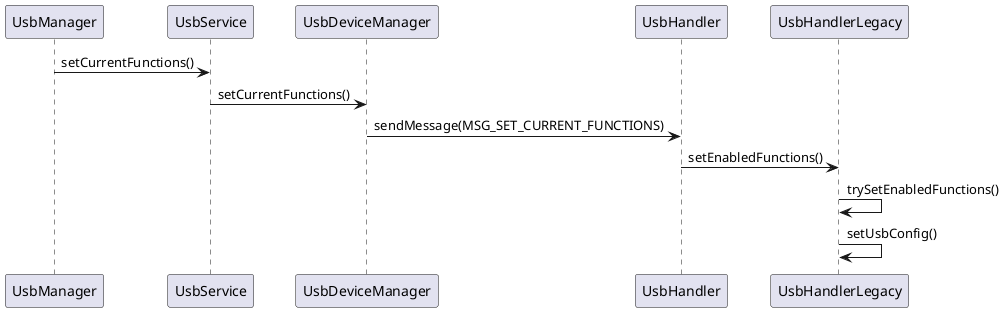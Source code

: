 @startuml
participant UsbManager as c1
participant UsbService as c2
c1->c2 : setCurrentFunctions()
participant UsbDeviceManager as c3
c2->c3 : setCurrentFunctions()
participant UsbHandler as c4
c3->c4 : sendMessage(MSG_SET_CURRENT_FUNCTIONS)
participant UsbHandlerLegacy as c5
c4->c5 : setEnabledFunctions()
c5->c5 : trySetEnabledFunctions()
c5->c5 : setUsbConfig()

@enduml

